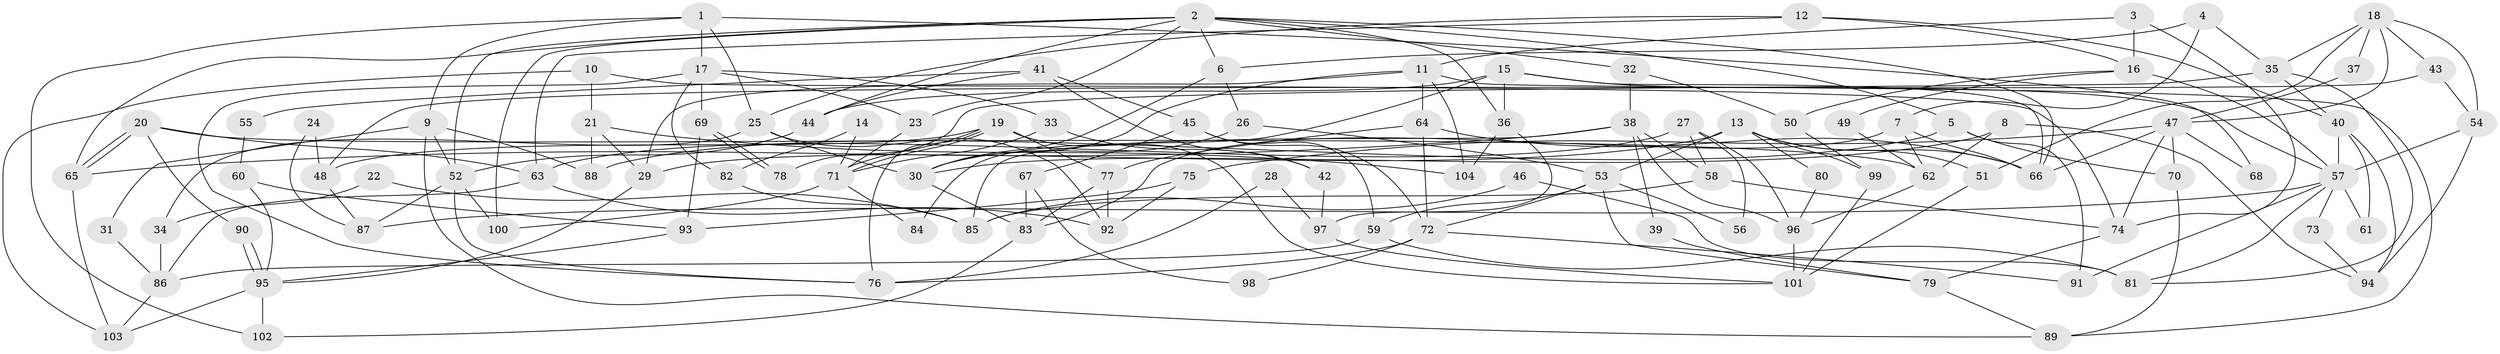 // coarse degree distribution, {5: 0.15151515151515152, 12: 0.015151515151515152, 6: 0.16666666666666666, 4: 0.12121212121212122, 9: 0.06060606060606061, 8: 0.06060606060606061, 7: 0.10606060606060606, 2: 0.15151515151515152, 1: 0.015151515151515152, 3: 0.15151515151515152}
// Generated by graph-tools (version 1.1) at 2025/52/02/27/25 19:52:06]
// undirected, 104 vertices, 208 edges
graph export_dot {
graph [start="1"]
  node [color=gray90,style=filled];
  1;
  2;
  3;
  4;
  5;
  6;
  7;
  8;
  9;
  10;
  11;
  12;
  13;
  14;
  15;
  16;
  17;
  18;
  19;
  20;
  21;
  22;
  23;
  24;
  25;
  26;
  27;
  28;
  29;
  30;
  31;
  32;
  33;
  34;
  35;
  36;
  37;
  38;
  39;
  40;
  41;
  42;
  43;
  44;
  45;
  46;
  47;
  48;
  49;
  50;
  51;
  52;
  53;
  54;
  55;
  56;
  57;
  58;
  59;
  60;
  61;
  62;
  63;
  64;
  65;
  66;
  67;
  68;
  69;
  70;
  71;
  72;
  73;
  74;
  75;
  76;
  77;
  78;
  79;
  80;
  81;
  82;
  83;
  84;
  85;
  86;
  87;
  88;
  89;
  90;
  91;
  92;
  93;
  94;
  95;
  96;
  97;
  98;
  99;
  100;
  101;
  102;
  103;
  104;
  1 -- 17;
  1 -- 25;
  1 -- 9;
  1 -- 68;
  1 -- 102;
  2 -- 52;
  2 -- 66;
  2 -- 5;
  2 -- 6;
  2 -- 23;
  2 -- 32;
  2 -- 36;
  2 -- 44;
  2 -- 65;
  2 -- 100;
  3 -- 74;
  3 -- 11;
  3 -- 16;
  4 -- 6;
  4 -- 7;
  4 -- 35;
  5 -- 91;
  5 -- 70;
  5 -- 88;
  6 -- 26;
  6 -- 30;
  7 -- 83;
  7 -- 62;
  7 -- 66;
  8 -- 30;
  8 -- 94;
  8 -- 62;
  9 -- 89;
  9 -- 31;
  9 -- 52;
  9 -- 88;
  10 -- 21;
  10 -- 103;
  10 -- 74;
  11 -- 104;
  11 -- 64;
  11 -- 29;
  11 -- 30;
  11 -- 89;
  12 -- 63;
  12 -- 40;
  12 -- 16;
  12 -- 25;
  13 -- 51;
  13 -- 53;
  13 -- 29;
  13 -- 66;
  13 -- 80;
  13 -- 99;
  14 -- 82;
  14 -- 71;
  15 -- 66;
  15 -- 44;
  15 -- 36;
  15 -- 57;
  15 -- 84;
  16 -- 49;
  16 -- 50;
  16 -- 57;
  17 -- 69;
  17 -- 76;
  17 -- 23;
  17 -- 33;
  17 -- 82;
  18 -- 47;
  18 -- 43;
  18 -- 35;
  18 -- 37;
  18 -- 51;
  18 -- 54;
  19 -- 101;
  19 -- 71;
  19 -- 71;
  19 -- 48;
  19 -- 76;
  19 -- 77;
  20 -- 63;
  20 -- 65;
  20 -- 65;
  20 -- 62;
  20 -- 90;
  21 -- 88;
  21 -- 29;
  21 -- 104;
  22 -- 85;
  22 -- 34;
  23 -- 71;
  24 -- 48;
  24 -- 87;
  25 -- 30;
  25 -- 34;
  25 -- 92;
  26 -- 53;
  26 -- 30;
  27 -- 96;
  27 -- 63;
  27 -- 56;
  27 -- 58;
  28 -- 97;
  28 -- 76;
  29 -- 95;
  30 -- 83;
  31 -- 86;
  32 -- 38;
  32 -- 50;
  33 -- 71;
  33 -- 42;
  34 -- 86;
  35 -- 40;
  35 -- 78;
  35 -- 81;
  36 -- 97;
  36 -- 104;
  37 -- 47;
  38 -- 58;
  38 -- 65;
  38 -- 39;
  38 -- 85;
  38 -- 96;
  39 -- 79;
  40 -- 57;
  40 -- 61;
  40 -- 94;
  41 -- 42;
  41 -- 44;
  41 -- 45;
  41 -- 55;
  42 -- 97;
  43 -- 48;
  43 -- 54;
  44 -- 52;
  45 -- 72;
  45 -- 59;
  45 -- 67;
  46 -- 81;
  46 -- 85;
  47 -- 70;
  47 -- 66;
  47 -- 68;
  47 -- 74;
  47 -- 75;
  48 -- 87;
  49 -- 62;
  50 -- 99;
  51 -- 101;
  52 -- 100;
  52 -- 76;
  52 -- 87;
  53 -- 59;
  53 -- 72;
  53 -- 56;
  53 -- 79;
  54 -- 57;
  54 -- 94;
  55 -- 60;
  57 -- 61;
  57 -- 73;
  57 -- 81;
  57 -- 87;
  57 -- 91;
  58 -- 74;
  58 -- 85;
  59 -- 81;
  59 -- 86;
  60 -- 95;
  60 -- 93;
  62 -- 96;
  63 -- 92;
  63 -- 86;
  64 -- 66;
  64 -- 77;
  64 -- 72;
  65 -- 103;
  67 -- 83;
  67 -- 98;
  69 -- 78;
  69 -- 78;
  69 -- 93;
  70 -- 89;
  71 -- 84;
  71 -- 100;
  72 -- 76;
  72 -- 91;
  72 -- 98;
  73 -- 94;
  74 -- 79;
  75 -- 92;
  75 -- 93;
  77 -- 83;
  77 -- 92;
  79 -- 89;
  80 -- 96;
  82 -- 85;
  83 -- 102;
  86 -- 103;
  90 -- 95;
  90 -- 95;
  93 -- 95;
  95 -- 102;
  95 -- 103;
  96 -- 101;
  97 -- 101;
  99 -- 101;
}
